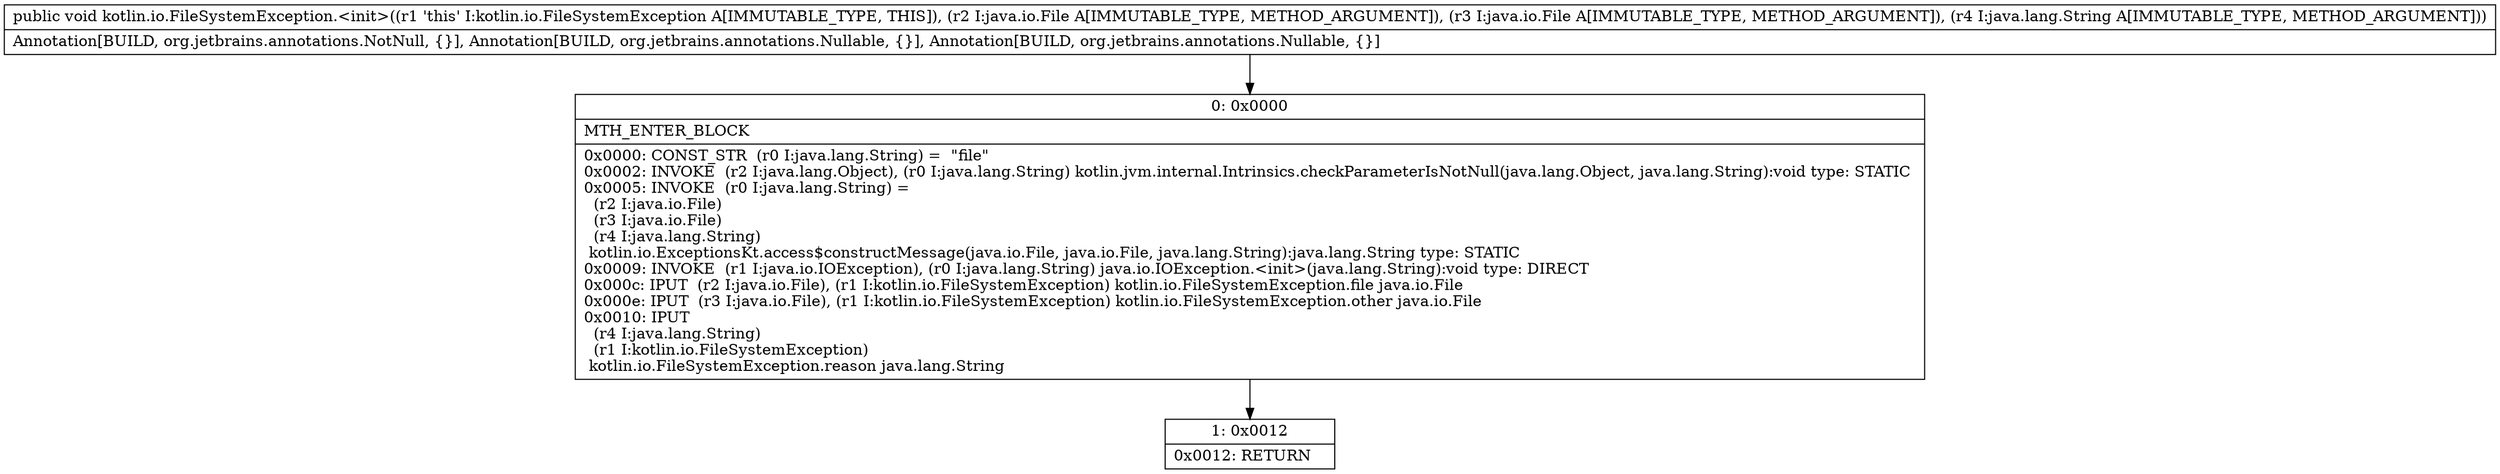 digraph "CFG forkotlin.io.FileSystemException.\<init\>(Ljava\/io\/File;Ljava\/io\/File;Ljava\/lang\/String;)V" {
Node_0 [shape=record,label="{0\:\ 0x0000|MTH_ENTER_BLOCK\l|0x0000: CONST_STR  (r0 I:java.lang.String) =  \"file\" \l0x0002: INVOKE  (r2 I:java.lang.Object), (r0 I:java.lang.String) kotlin.jvm.internal.Intrinsics.checkParameterIsNotNull(java.lang.Object, java.lang.String):void type: STATIC \l0x0005: INVOKE  (r0 I:java.lang.String) = \l  (r2 I:java.io.File)\l  (r3 I:java.io.File)\l  (r4 I:java.lang.String)\l kotlin.io.ExceptionsKt.access$constructMessage(java.io.File, java.io.File, java.lang.String):java.lang.String type: STATIC \l0x0009: INVOKE  (r1 I:java.io.IOException), (r0 I:java.lang.String) java.io.IOException.\<init\>(java.lang.String):void type: DIRECT \l0x000c: IPUT  (r2 I:java.io.File), (r1 I:kotlin.io.FileSystemException) kotlin.io.FileSystemException.file java.io.File \l0x000e: IPUT  (r3 I:java.io.File), (r1 I:kotlin.io.FileSystemException) kotlin.io.FileSystemException.other java.io.File \l0x0010: IPUT  \l  (r4 I:java.lang.String)\l  (r1 I:kotlin.io.FileSystemException)\l kotlin.io.FileSystemException.reason java.lang.String \l}"];
Node_1 [shape=record,label="{1\:\ 0x0012|0x0012: RETURN   \l}"];
MethodNode[shape=record,label="{public void kotlin.io.FileSystemException.\<init\>((r1 'this' I:kotlin.io.FileSystemException A[IMMUTABLE_TYPE, THIS]), (r2 I:java.io.File A[IMMUTABLE_TYPE, METHOD_ARGUMENT]), (r3 I:java.io.File A[IMMUTABLE_TYPE, METHOD_ARGUMENT]), (r4 I:java.lang.String A[IMMUTABLE_TYPE, METHOD_ARGUMENT]))  | Annotation[BUILD, org.jetbrains.annotations.NotNull, \{\}], Annotation[BUILD, org.jetbrains.annotations.Nullable, \{\}], Annotation[BUILD, org.jetbrains.annotations.Nullable, \{\}]\l}"];
MethodNode -> Node_0;
Node_0 -> Node_1;
}

